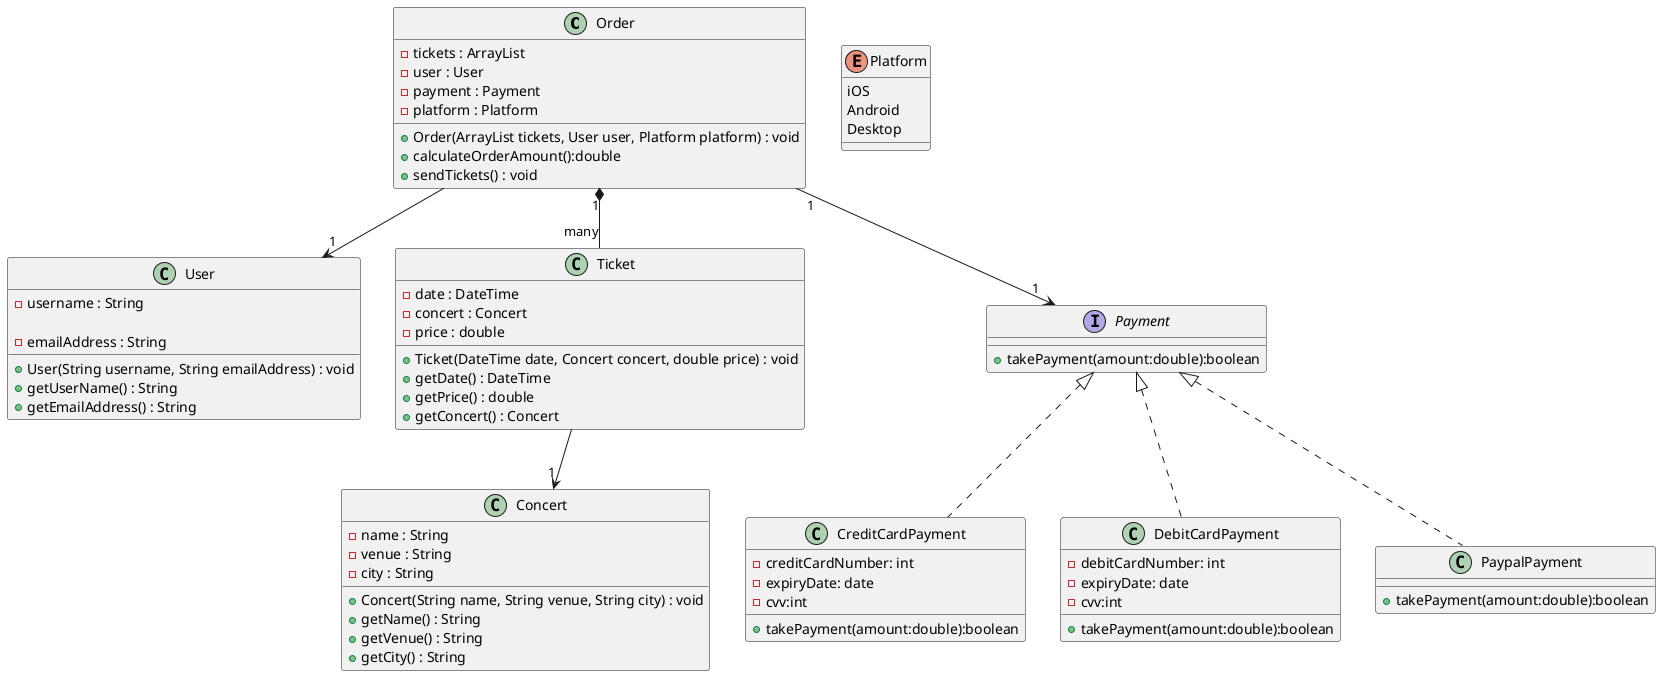 @startuml
'https://plantuml.com/class-diagram

Order --> "1" User
Ticket --> "1" Concert
Order "1" *-- "many" Ticket
class User{
    - username : String

    - emailAddress : String

    + User(String username, String emailAddress) : void
    +getUserName() : String
    +getEmailAddress() : String
}



class Concert{
    - name : String
    - venue : String
    - city : String

    + Concert(String name, String venue, String city) : void
    + getName() : String
    + getVenue() : String
    + getCity() : String

}

class Ticket{
    - date : DateTime
    - concert : Concert
    - price : double

    + Ticket(DateTime date, Concert concert, double price) : void
    + getDate() : DateTime
    + getPrice() : double
    + getConcert() : Concert
}

class Order{
    - tickets : ArrayList
    - user : User
    - payment : Payment
    - platform : Platform

    + Order(ArrayList tickets, User user, Platform platform) : void
    + calculateOrderAmount():double
    + sendTickets() : void

}

Order "1" --> "1" Payment
interface Payment{
+takePayment(amount:double):boolean
}

class CreditCardPayment implements Payment{
-creditCardNumber: int
-expiryDate: date
-cvv:int
+takePayment(amount:double):boolean
}

class DebitCardPayment implements Payment{
-debitCardNumber: int
-expiryDate: date
-cvv:int
+takePayment(amount:double):boolean
}

class PaypalPayment implements Payment{
+takePayment(amount:double):boolean
}

enum Platform{
    iOS
    Android
    Desktop
}
@enduml
